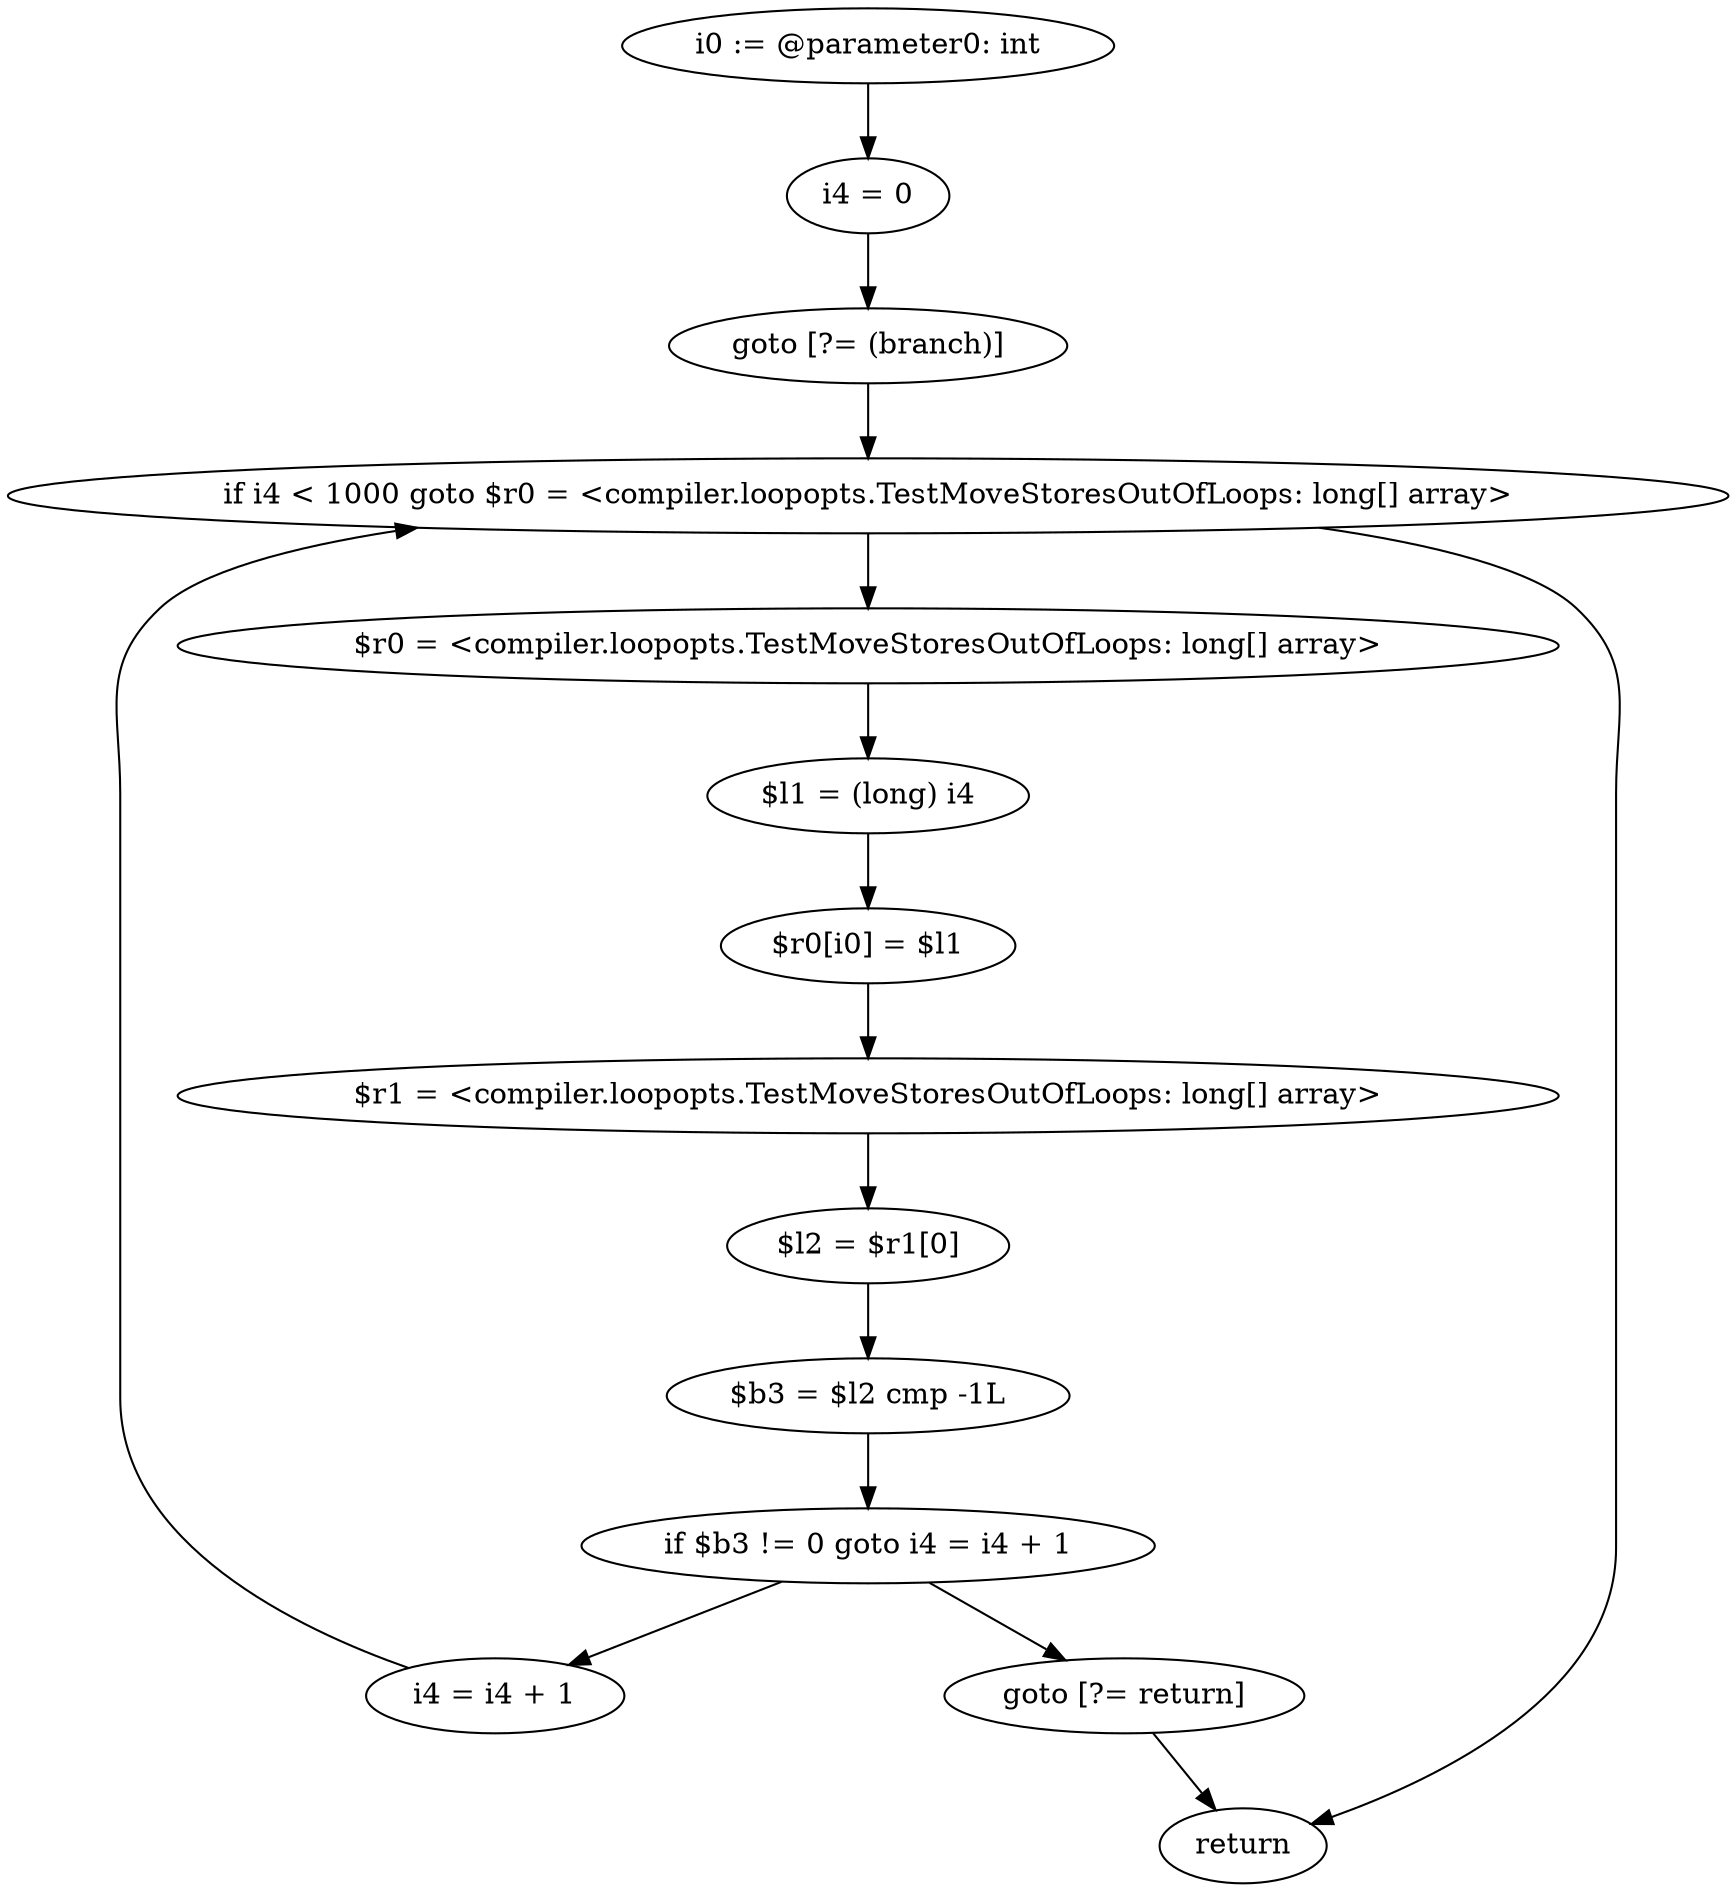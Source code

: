 digraph "unitGraph" {
    "i0 := @parameter0: int"
    "i4 = 0"
    "goto [?= (branch)]"
    "$r0 = <compiler.loopopts.TestMoveStoresOutOfLoops: long[] array>"
    "$l1 = (long) i4"
    "$r0[i0] = $l1"
    "$r1 = <compiler.loopopts.TestMoveStoresOutOfLoops: long[] array>"
    "$l2 = $r1[0]"
    "$b3 = $l2 cmp -1L"
    "if $b3 != 0 goto i4 = i4 + 1"
    "goto [?= return]"
    "i4 = i4 + 1"
    "if i4 < 1000 goto $r0 = <compiler.loopopts.TestMoveStoresOutOfLoops: long[] array>"
    "return"
    "i0 := @parameter0: int"->"i4 = 0";
    "i4 = 0"->"goto [?= (branch)]";
    "goto [?= (branch)]"->"if i4 < 1000 goto $r0 = <compiler.loopopts.TestMoveStoresOutOfLoops: long[] array>";
    "$r0 = <compiler.loopopts.TestMoveStoresOutOfLoops: long[] array>"->"$l1 = (long) i4";
    "$l1 = (long) i4"->"$r0[i0] = $l1";
    "$r0[i0] = $l1"->"$r1 = <compiler.loopopts.TestMoveStoresOutOfLoops: long[] array>";
    "$r1 = <compiler.loopopts.TestMoveStoresOutOfLoops: long[] array>"->"$l2 = $r1[0]";
    "$l2 = $r1[0]"->"$b3 = $l2 cmp -1L";
    "$b3 = $l2 cmp -1L"->"if $b3 != 0 goto i4 = i4 + 1";
    "if $b3 != 0 goto i4 = i4 + 1"->"goto [?= return]";
    "if $b3 != 0 goto i4 = i4 + 1"->"i4 = i4 + 1";
    "goto [?= return]"->"return";
    "i4 = i4 + 1"->"if i4 < 1000 goto $r0 = <compiler.loopopts.TestMoveStoresOutOfLoops: long[] array>";
    "if i4 < 1000 goto $r0 = <compiler.loopopts.TestMoveStoresOutOfLoops: long[] array>"->"return";
    "if i4 < 1000 goto $r0 = <compiler.loopopts.TestMoveStoresOutOfLoops: long[] array>"->"$r0 = <compiler.loopopts.TestMoveStoresOutOfLoops: long[] array>";
}
